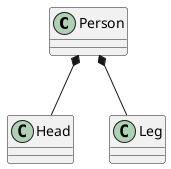 @startuml
'https://plantuml.com/class-diagram

class Person
class Head
class Leg

Person *-- Head
Person *-- Leg




@enduml